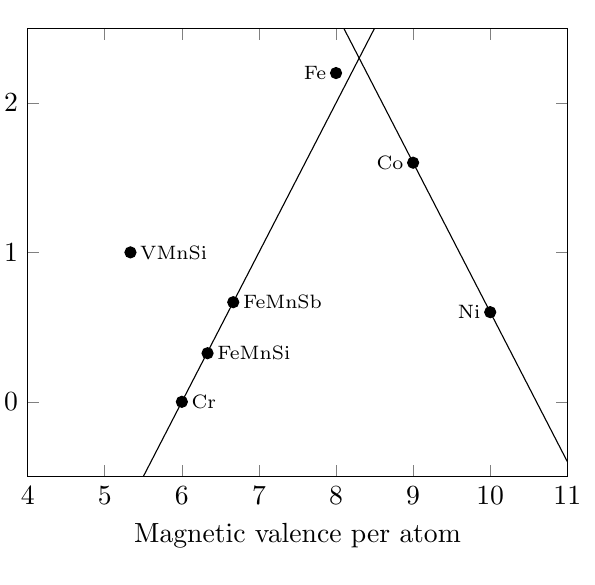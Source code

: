 \begin{tikzpicture}[trim axis left,trim axis right=0]
\pgfplotsset{
  data/.style={
    scatter,
    mark=*,
    only marks,
    nodes near coords,
    point meta=explicit symbolic,
    every node near coord/.append style={
      font=\scriptsize,
      anchor=0,
    },
  },
}
\begin{axis}[
  xlabel={Magnetic valence per atom},
  ylabel={Magnetic moment per atom [$\mu_B$]},
  xmin=4,
  xmax=11,
  ymin=-0.5,
  ymax=2.5,
  domain=4:12,
]
\addplot[no marks,black] {x-6};
\addplot[no marks,black] {10.6-x};
\addplot[data] coordinates
{
  (10,0.6) [Ni]
  (9.0,1.6) [Co]
  (8,2.2) [Fe]
};
\addplot[data,every node near coord/.append style={anchor=180}] coordinates
{
  (6.0,0.0) [Cr]
  (20/3,2/3) [FeMnSb]
  (19/3,0.976/3) [FeMnSi]
  (16/3,1.0) [VMnSi]
};
\end{axis}
\end{tikzpicture}
